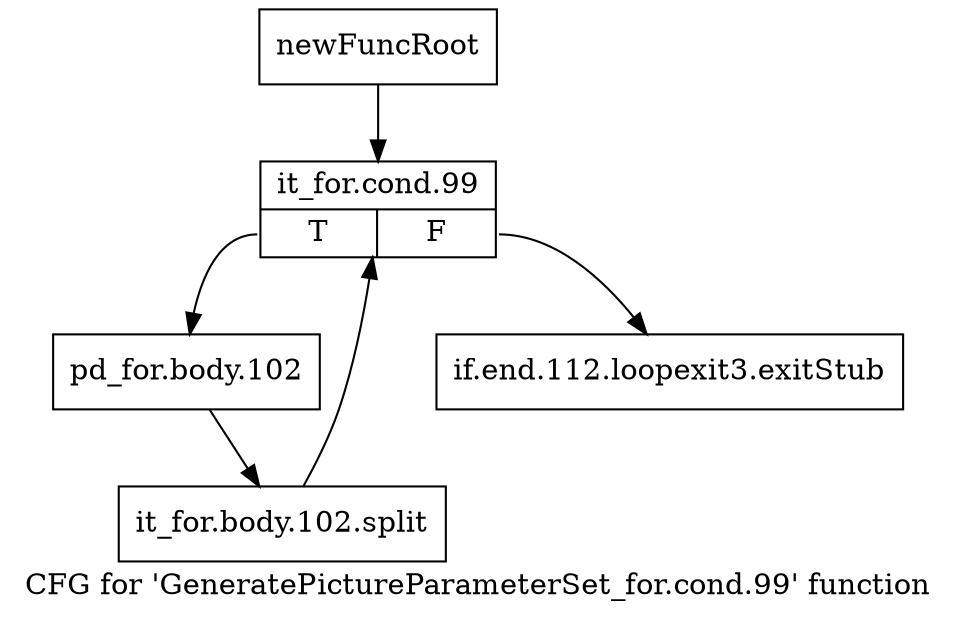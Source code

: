 digraph "CFG for 'GeneratePictureParameterSet_for.cond.99' function" {
	label="CFG for 'GeneratePictureParameterSet_for.cond.99' function";

	Node0x2a5b310 [shape=record,label="{newFuncRoot}"];
	Node0x2a5b310 -> Node0x2a5b3b0;
	Node0x2a5b360 [shape=record,label="{if.end.112.loopexit3.exitStub}"];
	Node0x2a5b3b0 [shape=record,label="{it_for.cond.99|{<s0>T|<s1>F}}"];
	Node0x2a5b3b0:s0 -> Node0x2a5b400;
	Node0x2a5b3b0:s1 -> Node0x2a5b360;
	Node0x2a5b400 [shape=record,label="{pd_for.body.102}"];
	Node0x2a5b400 -> Node0x38f5390;
	Node0x38f5390 [shape=record,label="{it_for.body.102.split}"];
	Node0x38f5390 -> Node0x2a5b3b0;
}
